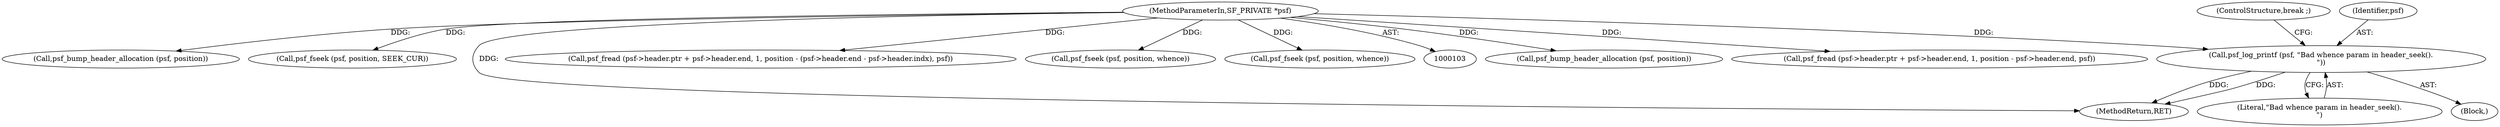digraph "0_libsndfile_708e996c87c5fae77b104ccfeb8f6db784c32074_14@pointer" {
"1000334" [label="(Call,psf_log_printf (psf, \"Bad whence param in header_seek().\n\"))"];
"1000104" [label="(MethodParameterIn,SF_PRIVATE *psf)"];
"1000201" [label="(Call,psf_bump_header_allocation (psf, position))"];
"1000157" [label="(Call,psf_fread (psf->header.ptr + psf->header.end, 1, position - psf->header.end, psf))"];
"1000104" [label="(MethodParameterIn,SF_PRIVATE *psf)"];
"1000126" [label="(Call,psf_bump_header_allocation (psf, position))"];
"1000282" [label="(Call,psf_fseek (psf, position, SEEK_CUR))"];
"1000110" [label="(Block,)"];
"1000339" [label="(MethodReturn,RET)"];
"1000336" [label="(Literal,\"Bad whence param in header_seek().\n\")"];
"1000293" [label="(Call,psf_fread (psf->header.ptr + psf->header.end, 1, position - (psf->header.end - psf->header.indx), psf))"];
"1000337" [label="(ControlStructure,break ;)"];
"1000228" [label="(Call,psf_fseek (psf, position, whence))"];
"1000334" [label="(Call,psf_log_printf (psf, \"Bad whence param in header_seek().\n\"))"];
"1000335" [label="(Identifier,psf)"];
"1000138" [label="(Call,psf_fseek (psf, position, whence))"];
"1000334" -> "1000110"  [label="AST: "];
"1000334" -> "1000336"  [label="CFG: "];
"1000335" -> "1000334"  [label="AST: "];
"1000336" -> "1000334"  [label="AST: "];
"1000337" -> "1000334"  [label="CFG: "];
"1000334" -> "1000339"  [label="DDG: "];
"1000334" -> "1000339"  [label="DDG: "];
"1000104" -> "1000334"  [label="DDG: "];
"1000104" -> "1000103"  [label="AST: "];
"1000104" -> "1000339"  [label="DDG: "];
"1000104" -> "1000126"  [label="DDG: "];
"1000104" -> "1000138"  [label="DDG: "];
"1000104" -> "1000157"  [label="DDG: "];
"1000104" -> "1000201"  [label="DDG: "];
"1000104" -> "1000228"  [label="DDG: "];
"1000104" -> "1000282"  [label="DDG: "];
"1000104" -> "1000293"  [label="DDG: "];
}
